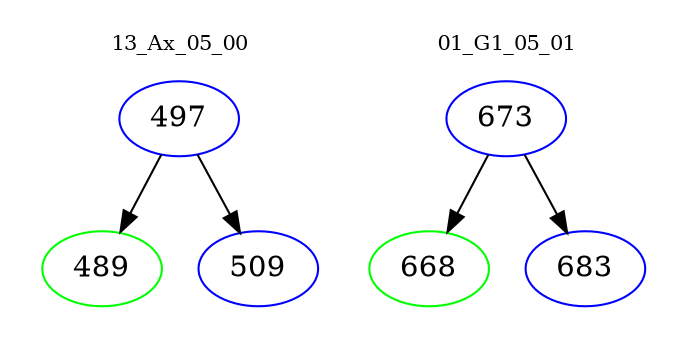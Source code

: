 digraph{
subgraph cluster_0 {
color = white
label = "13_Ax_05_00";
fontsize=10;
T0_497 [label="497", color="blue"]
T0_497 -> T0_489 [color="black"]
T0_489 [label="489", color="green"]
T0_497 -> T0_509 [color="black"]
T0_509 [label="509", color="blue"]
}
subgraph cluster_1 {
color = white
label = "01_G1_05_01";
fontsize=10;
T1_673 [label="673", color="blue"]
T1_673 -> T1_668 [color="black"]
T1_668 [label="668", color="green"]
T1_673 -> T1_683 [color="black"]
T1_683 [label="683", color="blue"]
}
}
